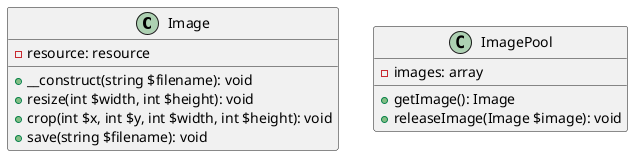 @startuml
class Image {
-resource: resource
+__construct(string $filename): void
+resize(int $width, int $height): void
+crop(int $x, int $y, int $width, int $height): void
+save(string $filename): void
}

class ImagePool {
-images: array
+getImage(): Image
+releaseImage(Image $image): void
}
@enduml
